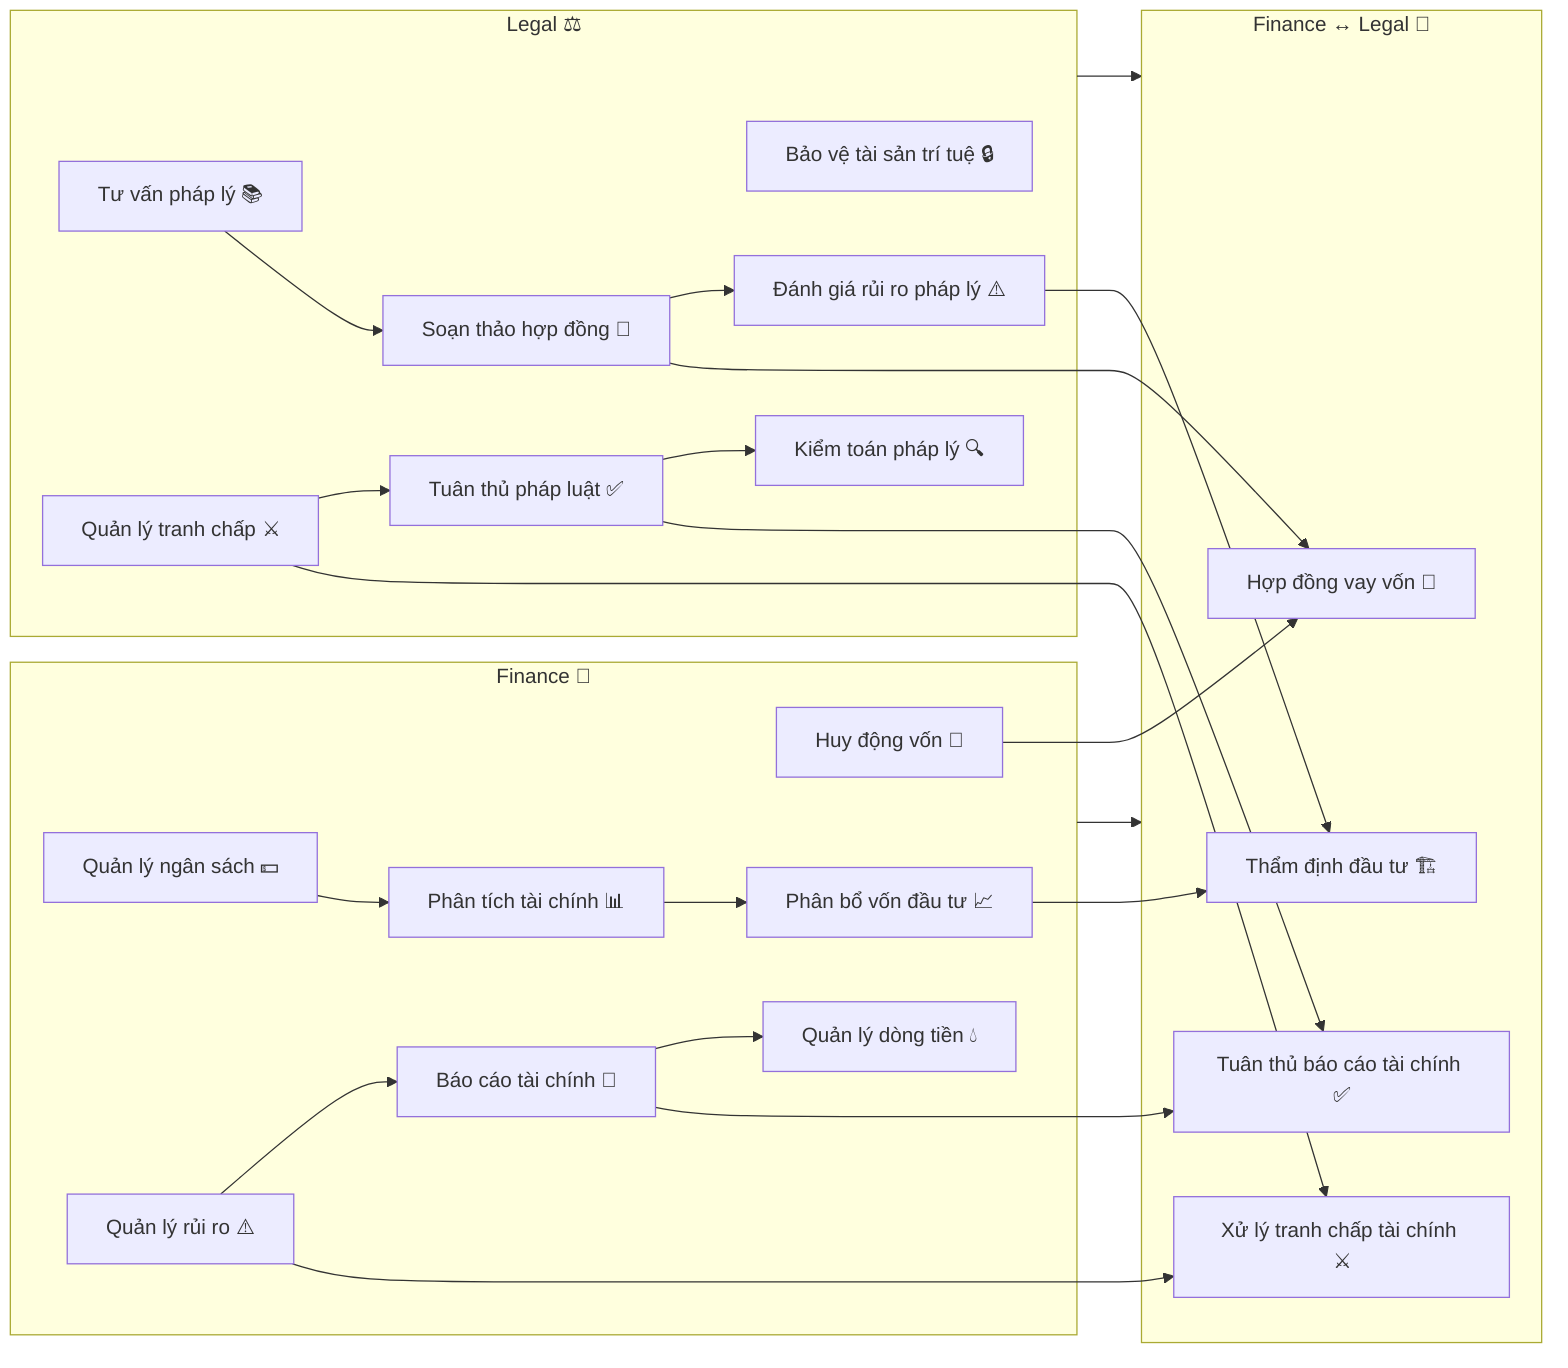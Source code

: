 graph LR
    %% Subgraph cho Finance
    subgraph Finance [Finance 🏦]
        F1[Quản lý ngân sách 💵] 
        F2[Phân tích tài chính 📊]
        F3[Quản lý rủi ro ⚠️]
        F4[Báo cáo tài chính 📑]
        F5[Huy động vốn 🏦]
        F6[Quản lý dòng tiền 💧]
        F7[Phân bổ vốn đầu tư 📈]
    end

    %% Subgraph cho Legal
    subgraph Legal [Legal ⚖️]
        L1[Tư vấn pháp lý 📚]
        L2[Soạn thảo hợp đồng 📝]
        L3[Đánh giá rủi ro pháp lý ⚠️]
        L4[Quản lý tranh chấp ⚔️]
        L5[Tuân thủ pháp luật ✅]
        L6[Bảo vệ tài sản trí tuệ 🔒]
        L7[Kiểm toán pháp lý 🔍]
    end

    %% Subgraph cho Hợp tác giữa Finance và Legal
    subgraph Collaboration [Finance ↔️ Legal 🤝]
        C1[Hợp đồng vay vốn 📄] 
        C2[Thẩm định đầu tư 🏗️] 
        C3[Xử lý tranh chấp tài chính ⚔️] 
        C4[Tuân thủ báo cáo tài chính ✅] 
    end

    %% Mối quan hệ giữa Finance và Legal qua Collaboration
    F5 --> C1
    L2 --> C1

    F7 --> C2
    L3 --> C2

    F3 --> C3
    L4 --> C3

    F4 --> C4
    L5 --> C4

    %% Mối quan hệ nội bộ trong Finance và Legal
    F1 --> F2 --> F7
    F3 --> F4 --> F6

    L1 --> L2 --> L3
    L4 --> L5 --> L7

    %% Kết nối tổng quan giữa Finance và Legal
    Finance --> Collaboration
    Legal --> Collaboration